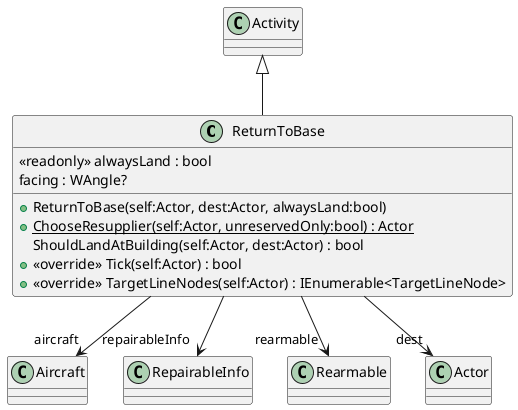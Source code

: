 @startuml
class ReturnToBase {
    <<readonly>> alwaysLand : bool
    facing : WAngle?
    + ReturnToBase(self:Actor, dest:Actor, alwaysLand:bool)
    + {static} ChooseResupplier(self:Actor, unreservedOnly:bool) : Actor
    ShouldLandAtBuilding(self:Actor, dest:Actor) : bool
    + <<override>> Tick(self:Actor) : bool
    + <<override>> TargetLineNodes(self:Actor) : IEnumerable<TargetLineNode>
}
Activity <|-- ReturnToBase
ReturnToBase --> "aircraft" Aircraft
ReturnToBase --> "repairableInfo" RepairableInfo
ReturnToBase --> "rearmable" Rearmable
ReturnToBase --> "dest" Actor
@enduml
